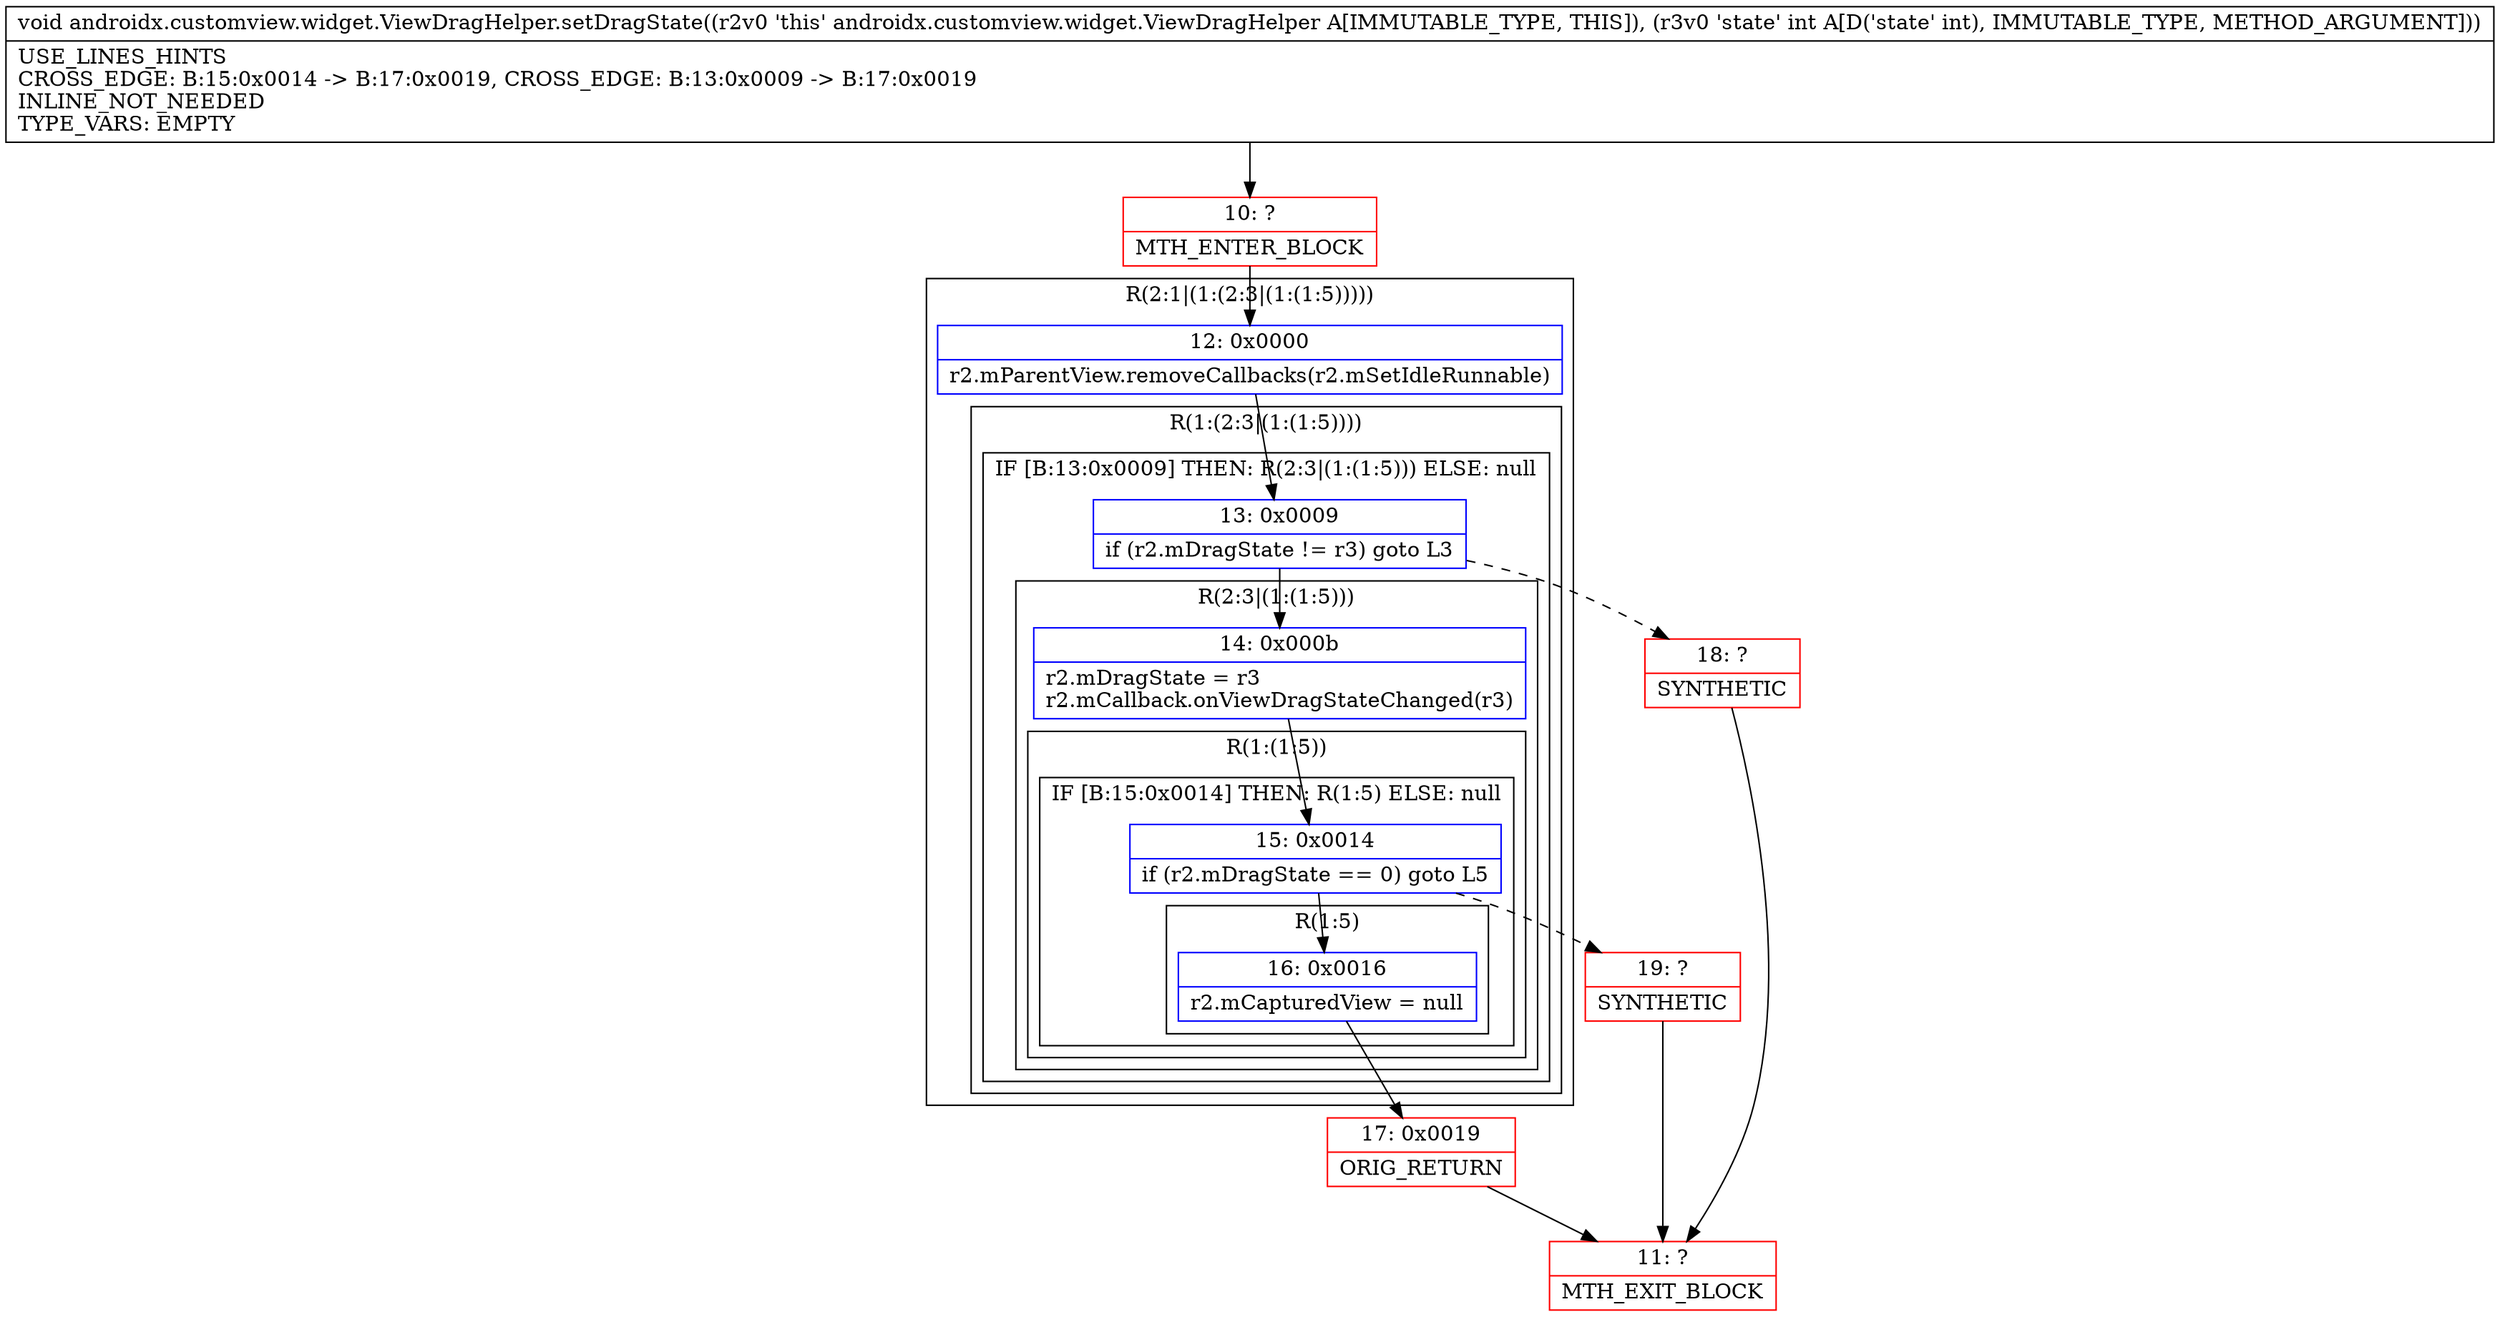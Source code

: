 digraph "CFG forandroidx.customview.widget.ViewDragHelper.setDragState(I)V" {
subgraph cluster_Region_1070897648 {
label = "R(2:1|(1:(2:3|(1:(1:5)))))";
node [shape=record,color=blue];
Node_12 [shape=record,label="{12\:\ 0x0000|r2.mParentView.removeCallbacks(r2.mSetIdleRunnable)\l}"];
subgraph cluster_Region_301794377 {
label = "R(1:(2:3|(1:(1:5))))";
node [shape=record,color=blue];
subgraph cluster_IfRegion_1063007604 {
label = "IF [B:13:0x0009] THEN: R(2:3|(1:(1:5))) ELSE: null";
node [shape=record,color=blue];
Node_13 [shape=record,label="{13\:\ 0x0009|if (r2.mDragState != r3) goto L3\l}"];
subgraph cluster_Region_546343737 {
label = "R(2:3|(1:(1:5)))";
node [shape=record,color=blue];
Node_14 [shape=record,label="{14\:\ 0x000b|r2.mDragState = r3\lr2.mCallback.onViewDragStateChanged(r3)\l}"];
subgraph cluster_Region_990944706 {
label = "R(1:(1:5))";
node [shape=record,color=blue];
subgraph cluster_IfRegion_1110837669 {
label = "IF [B:15:0x0014] THEN: R(1:5) ELSE: null";
node [shape=record,color=blue];
Node_15 [shape=record,label="{15\:\ 0x0014|if (r2.mDragState == 0) goto L5\l}"];
subgraph cluster_Region_480211714 {
label = "R(1:5)";
node [shape=record,color=blue];
Node_16 [shape=record,label="{16\:\ 0x0016|r2.mCapturedView = null\l}"];
}
}
}
}
}
}
}
Node_10 [shape=record,color=red,label="{10\:\ ?|MTH_ENTER_BLOCK\l}"];
Node_17 [shape=record,color=red,label="{17\:\ 0x0019|ORIG_RETURN\l}"];
Node_11 [shape=record,color=red,label="{11\:\ ?|MTH_EXIT_BLOCK\l}"];
Node_19 [shape=record,color=red,label="{19\:\ ?|SYNTHETIC\l}"];
Node_18 [shape=record,color=red,label="{18\:\ ?|SYNTHETIC\l}"];
MethodNode[shape=record,label="{void androidx.customview.widget.ViewDragHelper.setDragState((r2v0 'this' androidx.customview.widget.ViewDragHelper A[IMMUTABLE_TYPE, THIS]), (r3v0 'state' int A[D('state' int), IMMUTABLE_TYPE, METHOD_ARGUMENT]))  | USE_LINES_HINTS\lCROSS_EDGE: B:15:0x0014 \-\> B:17:0x0019, CROSS_EDGE: B:13:0x0009 \-\> B:17:0x0019\lINLINE_NOT_NEEDED\lTYPE_VARS: EMPTY\l}"];
MethodNode -> Node_10;Node_12 -> Node_13;
Node_13 -> Node_14;
Node_13 -> Node_18[style=dashed];
Node_14 -> Node_15;
Node_15 -> Node_16;
Node_15 -> Node_19[style=dashed];
Node_16 -> Node_17;
Node_10 -> Node_12;
Node_17 -> Node_11;
Node_19 -> Node_11;
Node_18 -> Node_11;
}

